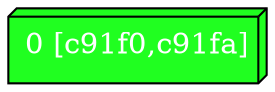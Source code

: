 diGraph libnss3{
	libnss3_0  [style=filled fillcolor="#20FF20" fontcolor="#ffffff" shape=box3d label="0 [c91f0,c91fa]"]


}